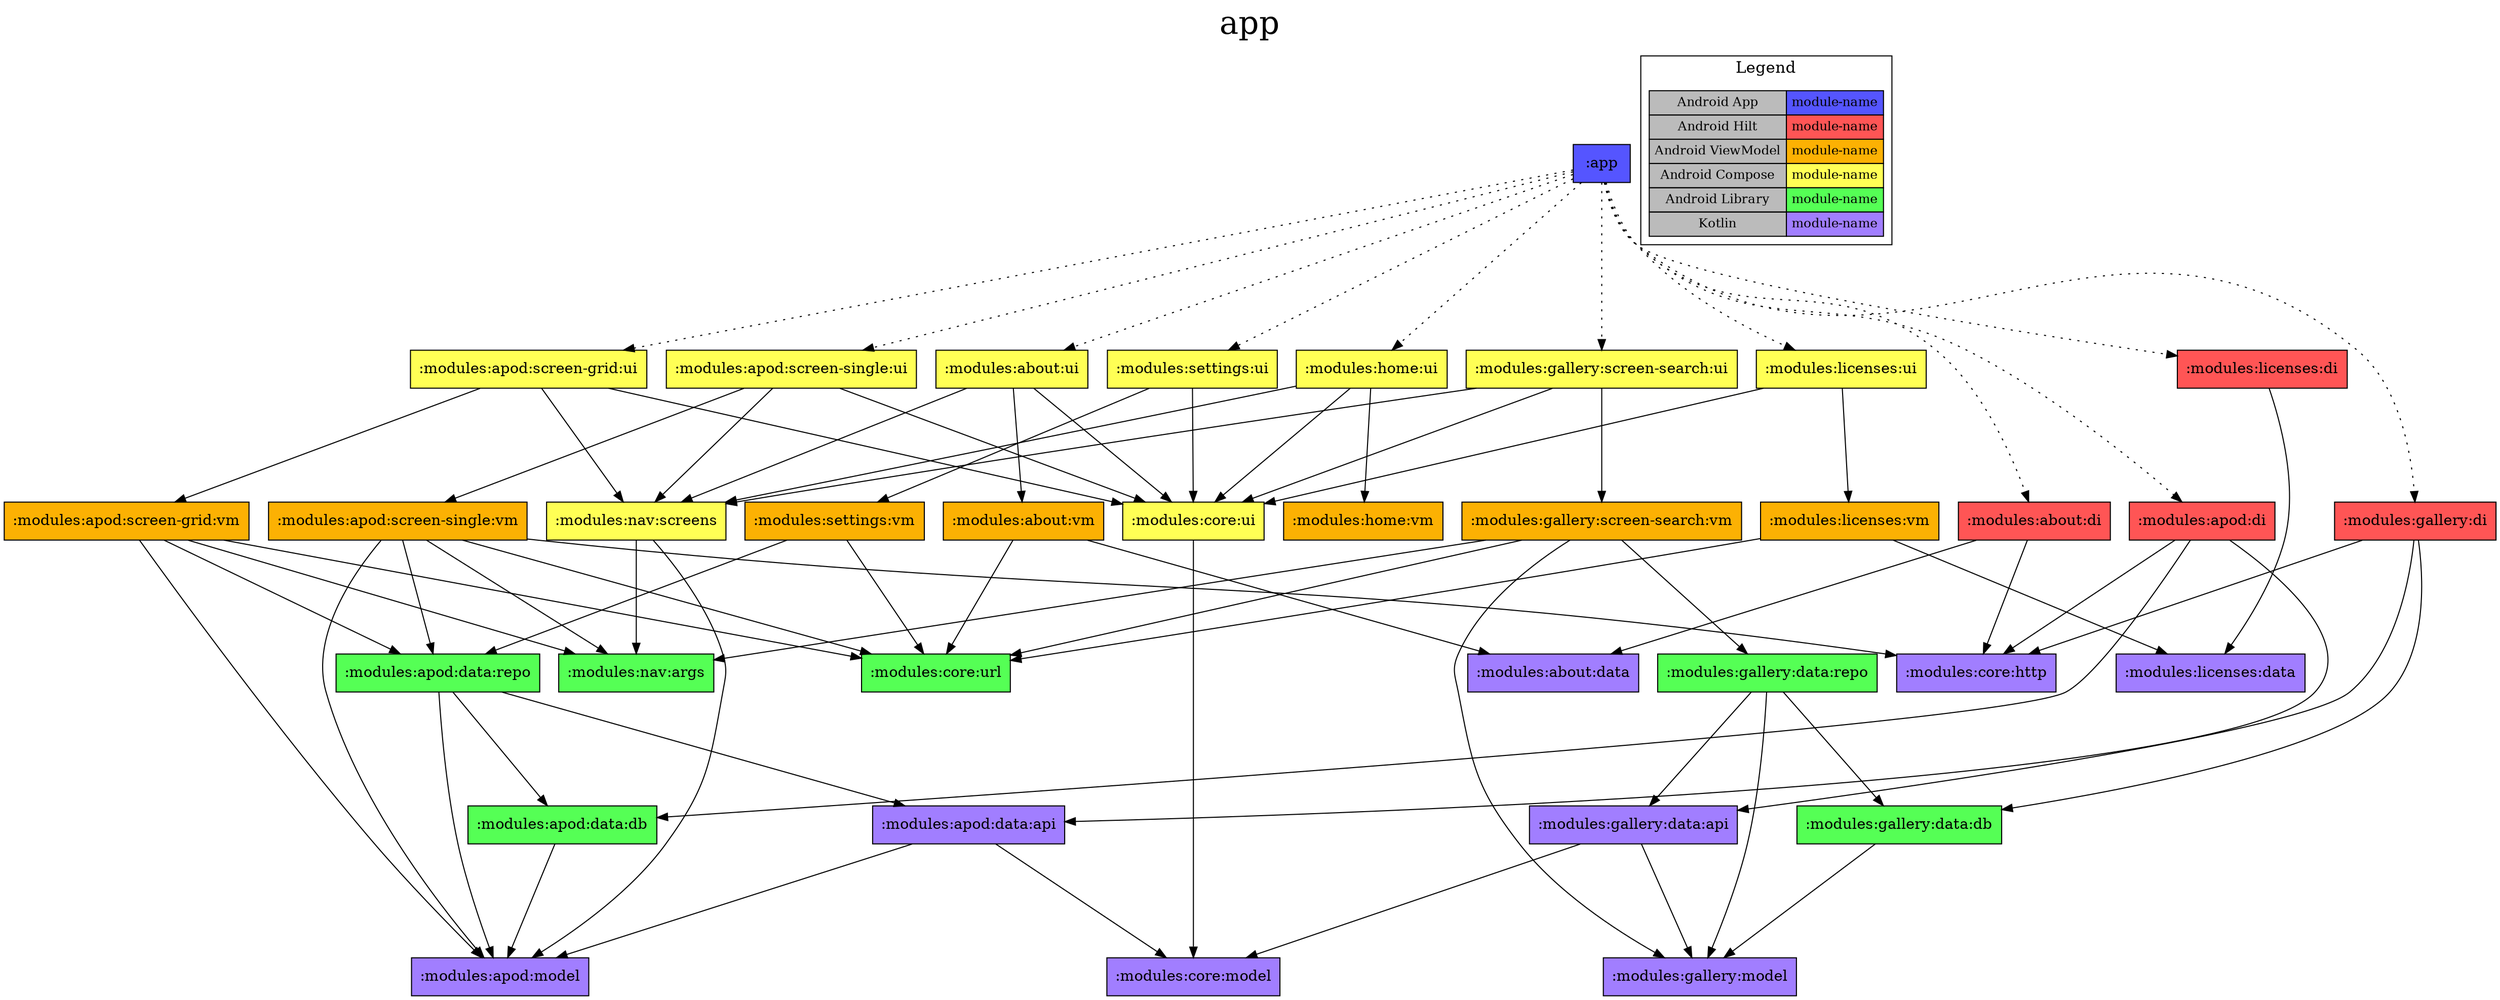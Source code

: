 digraph {
edge ["dir"="forward"]
graph ["dpi"="100","label"="app","labelloc"="t","fontsize"="30","ranksep"="1.5"]
node ["style"="filled"]
":app" ["shape"="box","fillcolor"="#5555FF"]
":modules:about:di" ["fillcolor"="#FF5555","shape"="box"]
":modules:about:data" ["fillcolor"="#A17EFF","shape"="box"]
":modules:core:http" ["fillcolor"="#A17EFF","shape"="box"]
":modules:about:ui" ["fillcolor"="#FFFF55","shape"="box"]
":modules:about:vm" ["fillcolor"="#FCB103","shape"="box"]
":modules:core:url" ["fillcolor"="#55FF55","shape"="box"]
":modules:core:ui" ["fillcolor"="#FFFF55","shape"="box"]
":modules:core:model" ["fillcolor"="#A17EFF","shape"="box"]
":modules:nav:screens" ["fillcolor"="#FFFF55","shape"="box"]
":modules:apod:model" ["fillcolor"="#A17EFF","shape"="box"]
":modules:nav:args" ["fillcolor"="#55FF55","shape"="box"]
":modules:apod:di" ["fillcolor"="#FF5555","shape"="box"]
":modules:apod:data:api" ["fillcolor"="#A17EFF","shape"="box"]
":modules:apod:data:db" ["fillcolor"="#55FF55","shape"="box"]
":modules:apod:screen-grid:ui" ["fillcolor"="#FFFF55","shape"="box"]
":modules:apod:screen-grid:vm" ["fillcolor"="#FCB103","shape"="box"]
":modules:apod:data:repo" ["fillcolor"="#55FF55","shape"="box"]
":modules:apod:screen-single:ui" ["fillcolor"="#FFFF55","shape"="box"]
":modules:apod:screen-single:vm" ["fillcolor"="#FCB103","shape"="box"]
":modules:gallery:di" ["fillcolor"="#FF5555","shape"="box"]
":modules:gallery:data:api" ["fillcolor"="#A17EFF","shape"="box"]
":modules:gallery:model" ["fillcolor"="#A17EFF","shape"="box"]
":modules:gallery:data:db" ["fillcolor"="#55FF55","shape"="box"]
":modules:gallery:screen-search:ui" ["fillcolor"="#FFFF55","shape"="box"]
":modules:gallery:screen-search:vm" ["fillcolor"="#FCB103","shape"="box"]
":modules:gallery:data:repo" ["fillcolor"="#55FF55","shape"="box"]
":modules:home:ui" ["fillcolor"="#FFFF55","shape"="box"]
":modules:home:vm" ["fillcolor"="#FCB103","shape"="box"]
":modules:licenses:di" ["fillcolor"="#FF5555","shape"="box"]
":modules:licenses:data" ["fillcolor"="#A17EFF","shape"="box"]
":modules:licenses:ui" ["fillcolor"="#FFFF55","shape"="box"]
":modules:licenses:vm" ["fillcolor"="#FCB103","shape"="box"]
":modules:settings:ui" ["fillcolor"="#FFFF55","shape"="box"]
":modules:settings:vm" ["fillcolor"="#FCB103","shape"="box"]
{
edge ["dir"="none"]
graph ["rank"="same"]
":app"
}
subgraph "cluster_legend" {
edge ["dir"="none"]
graph ["label"="Legend","fontsize"="15"]
"Legend" ["style"="filled","fillcolor"="#bbbbbb","shape"="none","margin"="0","fontsize"="12","label"=<
<TABLE BORDER="0" CELLBORDER="1" CELLSPACING="0" CELLPADDING="4">
<TR><TD>Android App</TD><TD BGCOLOR="#5555FF">module-name</TD></TR>
<TR><TD>Android Hilt</TD><TD BGCOLOR="#FF5555">module-name</TD></TR>
<TR><TD>Android ViewModel</TD><TD BGCOLOR="#FCB103">module-name</TD></TR>
<TR><TD>Android Compose</TD><TD BGCOLOR="#FFFF55">module-name</TD></TR>
<TR><TD>Android Library</TD><TD BGCOLOR="#55FF55">module-name</TD></TR>
<TR><TD>Kotlin</TD><TD BGCOLOR="#A17EFF">module-name</TD></TR>
</TABLE>
>]
}
":app" -> ":modules:about:di" ["style"="dotted"]
":app" -> ":modules:about:ui" ["style"="dotted"]
":app" -> ":modules:apod:di" ["style"="dotted"]
":app" -> ":modules:apod:screen-grid:ui" ["style"="dotted"]
":app" -> ":modules:apod:screen-single:ui" ["style"="dotted"]
":app" -> ":modules:gallery:di" ["style"="dotted"]
":app" -> ":modules:gallery:screen-search:ui" ["style"="dotted"]
":app" -> ":modules:home:ui" ["style"="dotted"]
":app" -> ":modules:licenses:di" ["style"="dotted"]
":app" -> ":modules:licenses:ui" ["style"="dotted"]
":app" -> ":modules:settings:ui" ["style"="dotted"]
":modules:about:di" -> ":modules:about:data"
":modules:about:di" -> ":modules:core:http"
":modules:about:ui" -> ":modules:about:vm"
":modules:about:ui" -> ":modules:core:ui"
":modules:about:ui" -> ":modules:nav:screens"
":modules:about:vm" -> ":modules:about:data"
":modules:about:vm" -> ":modules:core:url"
":modules:core:ui" -> ":modules:core:model"
":modules:nav:screens" -> ":modules:apod:model"
":modules:nav:screens" -> ":modules:nav:args"
":modules:apod:di" -> ":modules:apod:data:api"
":modules:apod:di" -> ":modules:apod:data:db"
":modules:apod:di" -> ":modules:core:http"
":modules:apod:data:api" -> ":modules:apod:model"
":modules:apod:data:api" -> ":modules:core:model"
":modules:apod:data:db" -> ":modules:apod:model"
":modules:apod:screen-grid:ui" -> ":modules:apod:screen-grid:vm"
":modules:apod:screen-grid:ui" -> ":modules:core:ui"
":modules:apod:screen-grid:ui" -> ":modules:nav:screens"
":modules:apod:screen-grid:vm" -> ":modules:apod:data:repo"
":modules:apod:screen-grid:vm" -> ":modules:apod:model"
":modules:apod:screen-grid:vm" -> ":modules:core:url"
":modules:apod:screen-grid:vm" -> ":modules:nav:args"
":modules:apod:data:repo" -> ":modules:apod:data:api"
":modules:apod:data:repo" -> ":modules:apod:data:db"
":modules:apod:data:repo" -> ":modules:apod:model"
":modules:apod:screen-single:ui" -> ":modules:apod:screen-single:vm"
":modules:apod:screen-single:ui" -> ":modules:core:ui"
":modules:apod:screen-single:ui" -> ":modules:nav:screens"
":modules:apod:screen-single:vm" -> ":modules:apod:data:repo"
":modules:apod:screen-single:vm" -> ":modules:apod:model"
":modules:apod:screen-single:vm" -> ":modules:core:http"
":modules:apod:screen-single:vm" -> ":modules:core:url"
":modules:apod:screen-single:vm" -> ":modules:nav:args"
":modules:gallery:di" -> ":modules:gallery:data:api"
":modules:gallery:di" -> ":modules:gallery:data:db"
":modules:gallery:di" -> ":modules:core:http"
":modules:gallery:data:api" -> ":modules:gallery:model"
":modules:gallery:data:api" -> ":modules:core:model"
":modules:gallery:data:db" -> ":modules:gallery:model"
":modules:gallery:screen-search:ui" -> ":modules:gallery:screen-search:vm"
":modules:gallery:screen-search:ui" -> ":modules:core:ui"
":modules:gallery:screen-search:ui" -> ":modules:nav:screens"
":modules:gallery:screen-search:vm" -> ":modules:gallery:data:repo"
":modules:gallery:screen-search:vm" -> ":modules:gallery:model"
":modules:gallery:screen-search:vm" -> ":modules:core:url"
":modules:gallery:screen-search:vm" -> ":modules:nav:args"
":modules:gallery:data:repo" -> ":modules:gallery:data:api"
":modules:gallery:data:repo" -> ":modules:gallery:data:db"
":modules:gallery:data:repo" -> ":modules:gallery:model"
":modules:home:ui" -> ":modules:home:vm"
":modules:home:ui" -> ":modules:core:ui"
":modules:home:ui" -> ":modules:nav:screens"
":modules:licenses:di" -> ":modules:licenses:data"
":modules:licenses:ui" -> ":modules:core:ui"
":modules:licenses:ui" -> ":modules:licenses:vm"
":modules:licenses:vm" -> ":modules:core:url"
":modules:licenses:vm" -> ":modules:licenses:data"
":modules:settings:ui" -> ":modules:core:ui"
":modules:settings:ui" -> ":modules:settings:vm"
":modules:settings:vm" -> ":modules:core:url"
":modules:settings:vm" -> ":modules:apod:data:repo"
}